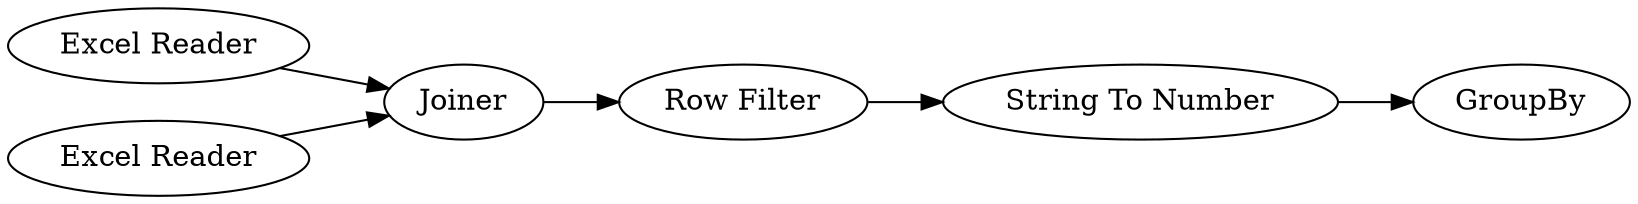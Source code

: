 digraph {
	1 [label="Excel Reader"]
	2 [label="Excel Reader"]
	3 [label=Joiner]
	4 [label="Row Filter"]
	5 [label=GroupBy]
	6 [label="String To Number"]
	1 -> 3
	2 -> 3
	3 -> 4
	4 -> 6
	6 -> 5
	rankdir=LR
}
